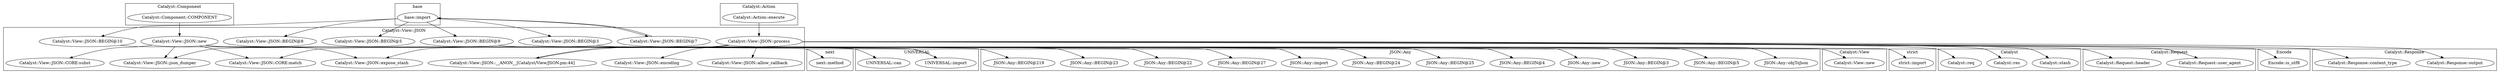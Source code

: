 digraph {
graph [overlap=false]
subgraph cluster_Catalyst {
	label="Catalyst";
	"Catalyst::stash";
	"Catalyst::res";
	"Catalyst::req";
}
subgraph cluster_Catalyst_Component {
	label="Catalyst::Component";
	"Catalyst::Component::COMPONENT";
}
subgraph cluster_Catalyst_Request {
	label="Catalyst::Request";
	"Catalyst::Request::user_agent";
	"Catalyst::Request::header";
}
subgraph cluster_next {
	label="next";
	"next::method";
}
subgraph cluster_Catalyst_View_JSON {
	label="Catalyst::View::JSON";
	"Catalyst::View::JSON::BEGIN@5";
	"Catalyst::View::JSON::BEGIN@8";
	"Catalyst::View::JSON::encoding";
	"Catalyst::View::JSON::json_dumper";
	"Catalyst::View::JSON::CORE:match";
	"Catalyst::View::JSON::expose_stash";
	"Catalyst::View::JSON::new";
	"Catalyst::View::JSON::allow_callback";
	"Catalyst::View::JSON::BEGIN@10";
	"Catalyst::View::JSON::BEGIN@7";
	"Catalyst::View::JSON::CORE:subst";
	"Catalyst::View::JSON::BEGIN@3";
	"Catalyst::View::JSON::process";
	"Catalyst::View::JSON::BEGIN@9";
	"Catalyst::View::JSON::__ANON__[Catalyst/View/JSON.pm:44]";
}
subgraph cluster_Catalyst_Action {
	label="Catalyst::Action";
	"Catalyst::Action::execute";
}
subgraph cluster_UNIVERSAL {
	label="UNIVERSAL";
	"UNIVERSAL::import";
	"UNIVERSAL::can";
}
subgraph cluster_base {
	label="base";
	"base::import";
}
subgraph cluster_JSON_Any {
	label="JSON::Any";
	"JSON::Any::BEGIN@3";
	"JSON::Any::new";
	"JSON::Any::BEGIN@4";
	"JSON::Any::BEGIN@25";
	"JSON::Any::BEGIN@24";
	"JSON::Any::import";
	"JSON::Any::BEGIN@27";
	"JSON::Any::objToJson";
	"JSON::Any::BEGIN@23";
	"JSON::Any::BEGIN@219";
	"JSON::Any::BEGIN@5";
	"JSON::Any::BEGIN@22";
}
subgraph cluster_Catalyst_View {
	label="Catalyst::View";
	"Catalyst::View::new";
}
subgraph cluster_Encode {
	label="Encode";
	"Encode::is_utf8";
}
subgraph cluster_strict {
	label="strict";
	"strict::import";
}
subgraph cluster_Catalyst_Response {
	label="Catalyst::Response";
	"Catalyst::Response::output";
	"Catalyst::Response::content_type";
}
"Catalyst::View::JSON::new" -> "JSON::Any::import";
"Catalyst::View::JSON::process" -> "Catalyst::Response::content_type";
"base::import" -> "Catalyst::View::JSON::BEGIN@5";
"Catalyst::View::JSON::process" -> "Catalyst::res";
"Catalyst::View::JSON::process" -> "Catalyst::View::JSON::encoding";
"Catalyst::View::JSON::BEGIN@10" -> "UNIVERSAL::import";
"Catalyst::View::JSON::BEGIN@9" -> "UNIVERSAL::import";
"Catalyst::View::JSON::new" -> "JSON::Any::BEGIN@24";
"Catalyst::View::JSON::new" -> "JSON::Any::BEGIN@4";
"Catalyst::View::JSON::process" -> "Catalyst::stash";
"Catalyst::View::JSON::process" -> "Catalyst::Request::user_agent";
"Catalyst::View::JSON::new" -> "JSON::Any::BEGIN@25";
"Catalyst::View::JSON::BEGIN@3" -> "strict::import";
"Catalyst::Action::execute" -> "Catalyst::View::JSON::process";
"Catalyst::View::JSON::process" -> "Catalyst::View::JSON::__ANON__[Catalyst/View/JSON.pm:44]";
"Catalyst::View::JSON::process" -> "Catalyst::Response::output";
"Catalyst::View::JSON::new" -> "Catalyst::View::new";
"Catalyst::View::JSON::new" -> "JSON::Any::BEGIN@23";
"Catalyst::View::JSON::process" -> "Catalyst::View::JSON::expose_stash";
"Catalyst::View::JSON::new" -> "Catalyst::View::JSON::expose_stash";
"Catalyst::View::JSON::process" -> "Catalyst::View::JSON::allow_callback";
"Catalyst::View::JSON::new" -> "UNIVERSAL::can";
"Catalyst::View::JSON::BEGIN@7" -> "base::import";
"Catalyst::View::JSON::new" -> "JSON::Any::BEGIN@3";
"base::import" -> "Catalyst::View::JSON::BEGIN@9";
"Catalyst::View::JSON::process" -> "Catalyst::View::JSON::CORE:match";
"Catalyst::View::JSON::new" -> "Catalyst::View::JSON::CORE:match";
"Catalyst::View::JSON::__ANON__[Catalyst/View/JSON.pm:44]" -> "JSON::Any::objToJson";
"base::import" -> "Catalyst::View::JSON::BEGIN@10";
"Catalyst::View::JSON::new" -> "JSON::Any::BEGIN@5";
"Catalyst::View::JSON::process" -> "Encode::is_utf8";
"Catalyst::View::JSON::new" -> "Catalyst::View::JSON::CORE:subst";
"base::import" -> "Catalyst::View::JSON::BEGIN@3";
"Catalyst::View::JSON::new" -> "JSON::Any::BEGIN@22";
"Catalyst::View::JSON::new" -> "JSON::Any::BEGIN@219";
"Catalyst::View::JSON::new" -> "JSON::Any::BEGIN@27";
"Catalyst::View::JSON::process" -> "Catalyst::Request::header";
"Catalyst::View::JSON::process" -> "Catalyst::View::JSON::json_dumper";
"Catalyst::View::JSON::new" -> "Catalyst::View::JSON::json_dumper";
"base::import" -> "Catalyst::View::JSON::BEGIN@8";
"Catalyst::View::JSON::new" -> "JSON::Any::new";
"Catalyst::Component::COMPONENT" -> "Catalyst::View::JSON::new";
"Catalyst::View::JSON::new" -> "next::method";
"Catalyst::View::JSON::process" -> "Catalyst::req";
"base::import" -> "Catalyst::View::JSON::BEGIN@7";
}

